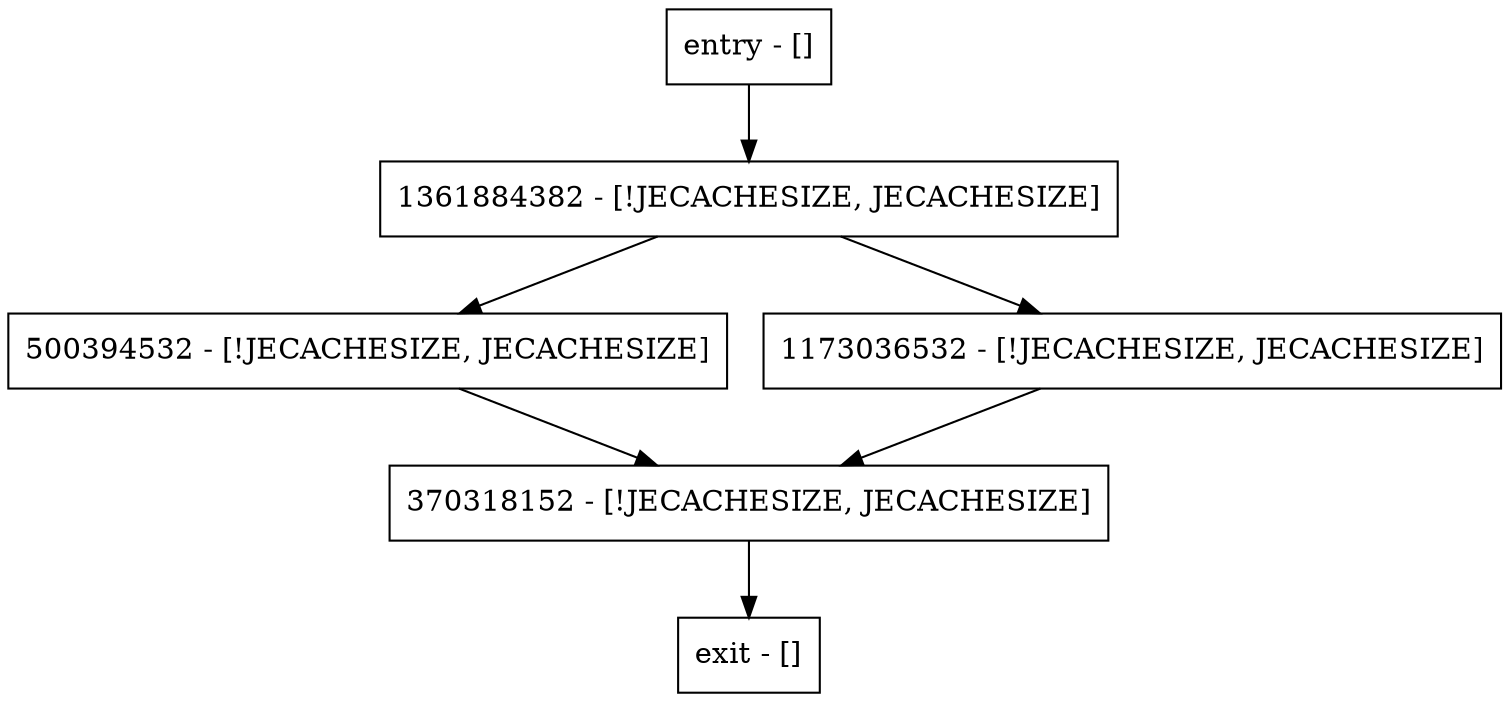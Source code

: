 digraph <clinit> {
node [shape=record];
entry [label="entry - []"];
exit [label="exit - []"];
370318152 [label="370318152 - [!JECACHESIZE, JECACHESIZE]"];
1361884382 [label="1361884382 - [!JECACHESIZE, JECACHESIZE]"];
500394532 [label="500394532 - [!JECACHESIZE, JECACHESIZE]"];
1173036532 [label="1173036532 - [!JECACHESIZE, JECACHESIZE]"];
entry;
exit;
entry -> 1361884382;
370318152 -> exit;
1361884382 -> 500394532;
1361884382 -> 1173036532;
500394532 -> 370318152;
1173036532 -> 370318152;
}
